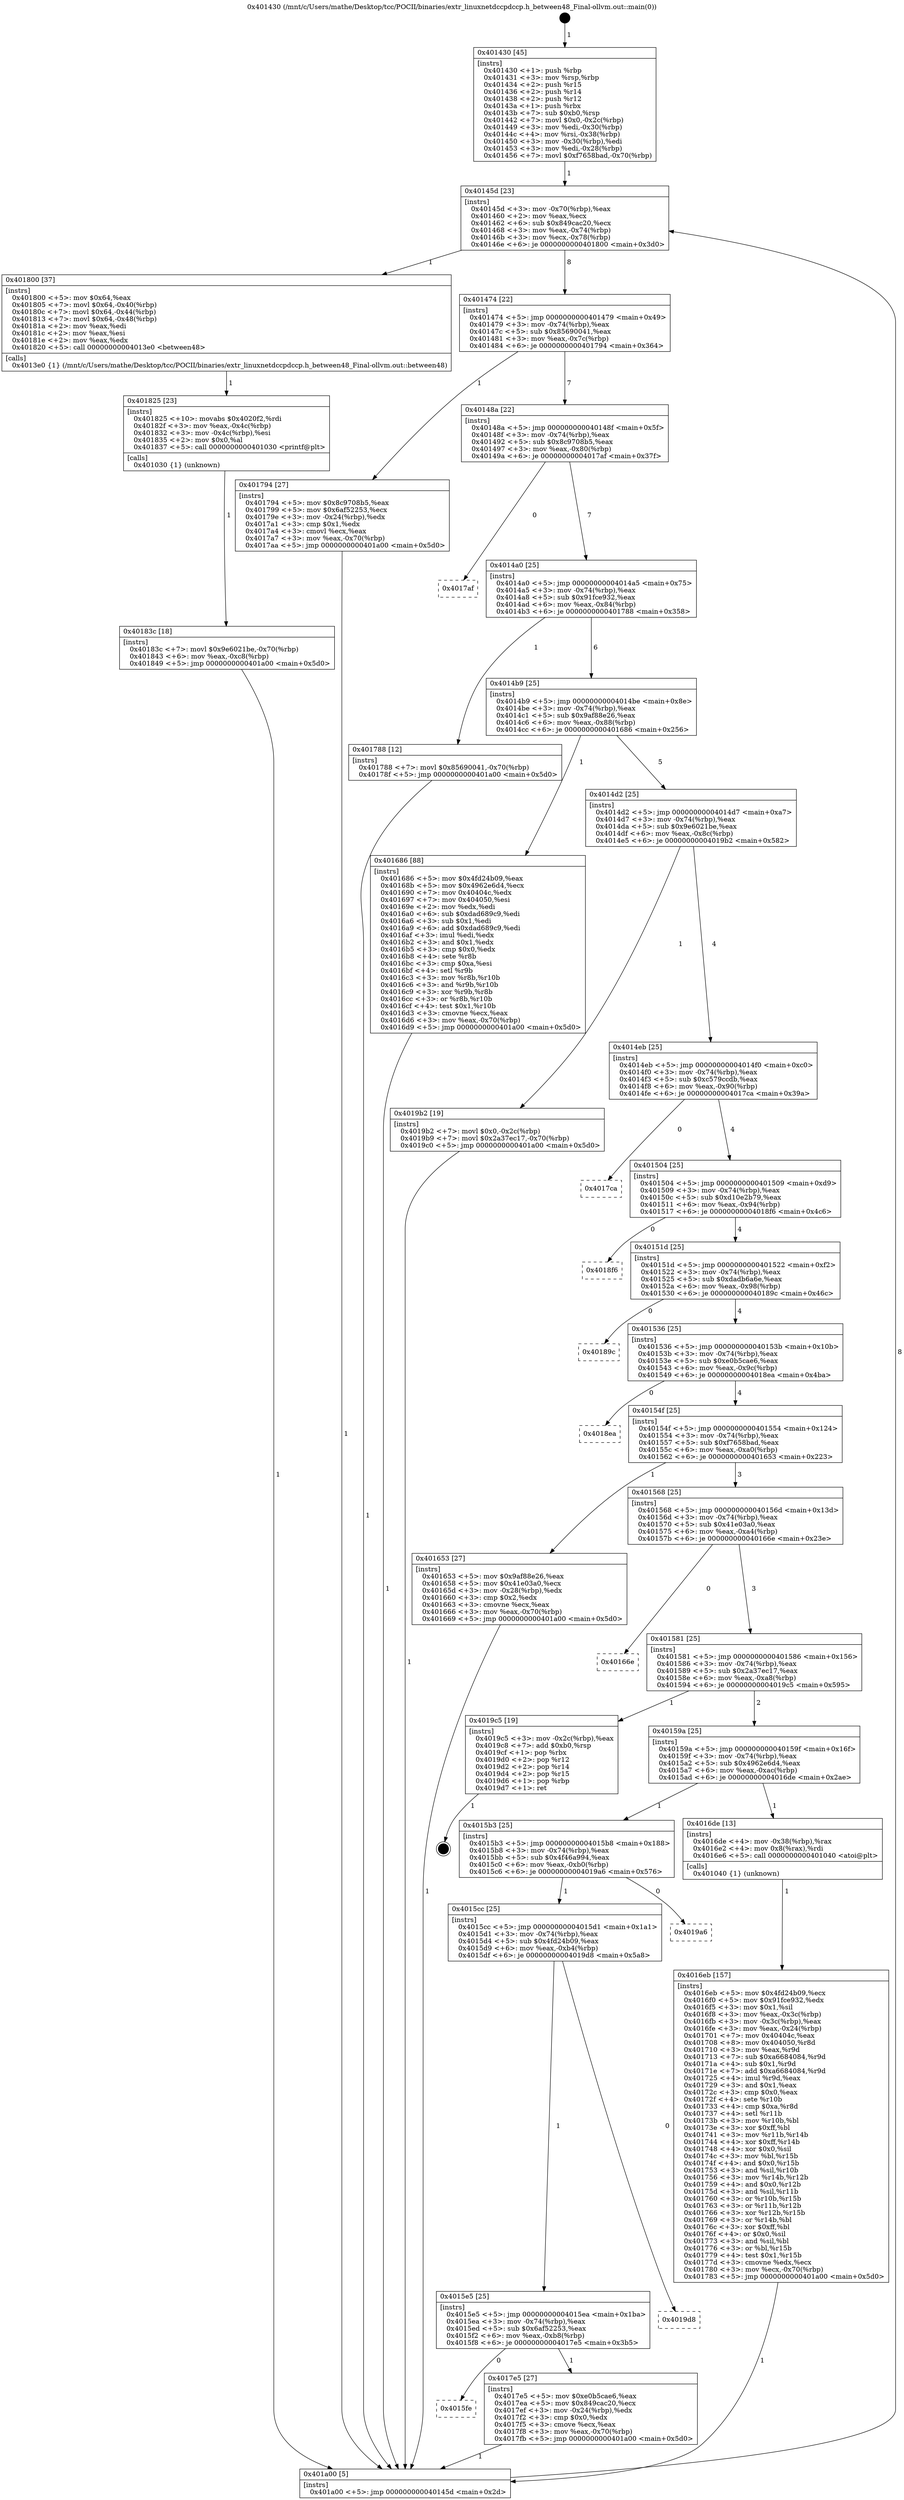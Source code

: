 digraph "0x401430" {
  label = "0x401430 (/mnt/c/Users/mathe/Desktop/tcc/POCII/binaries/extr_linuxnetdccpdccp.h_between48_Final-ollvm.out::main(0))"
  labelloc = "t"
  node[shape=record]

  Entry [label="",width=0.3,height=0.3,shape=circle,fillcolor=black,style=filled]
  "0x40145d" [label="{
     0x40145d [23]\l
     | [instrs]\l
     &nbsp;&nbsp;0x40145d \<+3\>: mov -0x70(%rbp),%eax\l
     &nbsp;&nbsp;0x401460 \<+2\>: mov %eax,%ecx\l
     &nbsp;&nbsp;0x401462 \<+6\>: sub $0x849cac20,%ecx\l
     &nbsp;&nbsp;0x401468 \<+3\>: mov %eax,-0x74(%rbp)\l
     &nbsp;&nbsp;0x40146b \<+3\>: mov %ecx,-0x78(%rbp)\l
     &nbsp;&nbsp;0x40146e \<+6\>: je 0000000000401800 \<main+0x3d0\>\l
  }"]
  "0x401800" [label="{
     0x401800 [37]\l
     | [instrs]\l
     &nbsp;&nbsp;0x401800 \<+5\>: mov $0x64,%eax\l
     &nbsp;&nbsp;0x401805 \<+7\>: movl $0x64,-0x40(%rbp)\l
     &nbsp;&nbsp;0x40180c \<+7\>: movl $0x64,-0x44(%rbp)\l
     &nbsp;&nbsp;0x401813 \<+7\>: movl $0x64,-0x48(%rbp)\l
     &nbsp;&nbsp;0x40181a \<+2\>: mov %eax,%edi\l
     &nbsp;&nbsp;0x40181c \<+2\>: mov %eax,%esi\l
     &nbsp;&nbsp;0x40181e \<+2\>: mov %eax,%edx\l
     &nbsp;&nbsp;0x401820 \<+5\>: call 00000000004013e0 \<between48\>\l
     | [calls]\l
     &nbsp;&nbsp;0x4013e0 \{1\} (/mnt/c/Users/mathe/Desktop/tcc/POCII/binaries/extr_linuxnetdccpdccp.h_between48_Final-ollvm.out::between48)\l
  }"]
  "0x401474" [label="{
     0x401474 [22]\l
     | [instrs]\l
     &nbsp;&nbsp;0x401474 \<+5\>: jmp 0000000000401479 \<main+0x49\>\l
     &nbsp;&nbsp;0x401479 \<+3\>: mov -0x74(%rbp),%eax\l
     &nbsp;&nbsp;0x40147c \<+5\>: sub $0x85690041,%eax\l
     &nbsp;&nbsp;0x401481 \<+3\>: mov %eax,-0x7c(%rbp)\l
     &nbsp;&nbsp;0x401484 \<+6\>: je 0000000000401794 \<main+0x364\>\l
  }"]
  Exit [label="",width=0.3,height=0.3,shape=circle,fillcolor=black,style=filled,peripheries=2]
  "0x401794" [label="{
     0x401794 [27]\l
     | [instrs]\l
     &nbsp;&nbsp;0x401794 \<+5\>: mov $0x8c9708b5,%eax\l
     &nbsp;&nbsp;0x401799 \<+5\>: mov $0x6af52253,%ecx\l
     &nbsp;&nbsp;0x40179e \<+3\>: mov -0x24(%rbp),%edx\l
     &nbsp;&nbsp;0x4017a1 \<+3\>: cmp $0x1,%edx\l
     &nbsp;&nbsp;0x4017a4 \<+3\>: cmovl %ecx,%eax\l
     &nbsp;&nbsp;0x4017a7 \<+3\>: mov %eax,-0x70(%rbp)\l
     &nbsp;&nbsp;0x4017aa \<+5\>: jmp 0000000000401a00 \<main+0x5d0\>\l
  }"]
  "0x40148a" [label="{
     0x40148a [22]\l
     | [instrs]\l
     &nbsp;&nbsp;0x40148a \<+5\>: jmp 000000000040148f \<main+0x5f\>\l
     &nbsp;&nbsp;0x40148f \<+3\>: mov -0x74(%rbp),%eax\l
     &nbsp;&nbsp;0x401492 \<+5\>: sub $0x8c9708b5,%eax\l
     &nbsp;&nbsp;0x401497 \<+3\>: mov %eax,-0x80(%rbp)\l
     &nbsp;&nbsp;0x40149a \<+6\>: je 00000000004017af \<main+0x37f\>\l
  }"]
  "0x40183c" [label="{
     0x40183c [18]\l
     | [instrs]\l
     &nbsp;&nbsp;0x40183c \<+7\>: movl $0x9e6021be,-0x70(%rbp)\l
     &nbsp;&nbsp;0x401843 \<+6\>: mov %eax,-0xc8(%rbp)\l
     &nbsp;&nbsp;0x401849 \<+5\>: jmp 0000000000401a00 \<main+0x5d0\>\l
  }"]
  "0x4017af" [label="{
     0x4017af\l
  }", style=dashed]
  "0x4014a0" [label="{
     0x4014a0 [25]\l
     | [instrs]\l
     &nbsp;&nbsp;0x4014a0 \<+5\>: jmp 00000000004014a5 \<main+0x75\>\l
     &nbsp;&nbsp;0x4014a5 \<+3\>: mov -0x74(%rbp),%eax\l
     &nbsp;&nbsp;0x4014a8 \<+5\>: sub $0x91fce932,%eax\l
     &nbsp;&nbsp;0x4014ad \<+6\>: mov %eax,-0x84(%rbp)\l
     &nbsp;&nbsp;0x4014b3 \<+6\>: je 0000000000401788 \<main+0x358\>\l
  }"]
  "0x401825" [label="{
     0x401825 [23]\l
     | [instrs]\l
     &nbsp;&nbsp;0x401825 \<+10\>: movabs $0x4020f2,%rdi\l
     &nbsp;&nbsp;0x40182f \<+3\>: mov %eax,-0x4c(%rbp)\l
     &nbsp;&nbsp;0x401832 \<+3\>: mov -0x4c(%rbp),%esi\l
     &nbsp;&nbsp;0x401835 \<+2\>: mov $0x0,%al\l
     &nbsp;&nbsp;0x401837 \<+5\>: call 0000000000401030 \<printf@plt\>\l
     | [calls]\l
     &nbsp;&nbsp;0x401030 \{1\} (unknown)\l
  }"]
  "0x401788" [label="{
     0x401788 [12]\l
     | [instrs]\l
     &nbsp;&nbsp;0x401788 \<+7\>: movl $0x85690041,-0x70(%rbp)\l
     &nbsp;&nbsp;0x40178f \<+5\>: jmp 0000000000401a00 \<main+0x5d0\>\l
  }"]
  "0x4014b9" [label="{
     0x4014b9 [25]\l
     | [instrs]\l
     &nbsp;&nbsp;0x4014b9 \<+5\>: jmp 00000000004014be \<main+0x8e\>\l
     &nbsp;&nbsp;0x4014be \<+3\>: mov -0x74(%rbp),%eax\l
     &nbsp;&nbsp;0x4014c1 \<+5\>: sub $0x9af88e26,%eax\l
     &nbsp;&nbsp;0x4014c6 \<+6\>: mov %eax,-0x88(%rbp)\l
     &nbsp;&nbsp;0x4014cc \<+6\>: je 0000000000401686 \<main+0x256\>\l
  }"]
  "0x4015fe" [label="{
     0x4015fe\l
  }", style=dashed]
  "0x401686" [label="{
     0x401686 [88]\l
     | [instrs]\l
     &nbsp;&nbsp;0x401686 \<+5\>: mov $0x4fd24b09,%eax\l
     &nbsp;&nbsp;0x40168b \<+5\>: mov $0x4962e6d4,%ecx\l
     &nbsp;&nbsp;0x401690 \<+7\>: mov 0x40404c,%edx\l
     &nbsp;&nbsp;0x401697 \<+7\>: mov 0x404050,%esi\l
     &nbsp;&nbsp;0x40169e \<+2\>: mov %edx,%edi\l
     &nbsp;&nbsp;0x4016a0 \<+6\>: sub $0xdad689c9,%edi\l
     &nbsp;&nbsp;0x4016a6 \<+3\>: sub $0x1,%edi\l
     &nbsp;&nbsp;0x4016a9 \<+6\>: add $0xdad689c9,%edi\l
     &nbsp;&nbsp;0x4016af \<+3\>: imul %edi,%edx\l
     &nbsp;&nbsp;0x4016b2 \<+3\>: and $0x1,%edx\l
     &nbsp;&nbsp;0x4016b5 \<+3\>: cmp $0x0,%edx\l
     &nbsp;&nbsp;0x4016b8 \<+4\>: sete %r8b\l
     &nbsp;&nbsp;0x4016bc \<+3\>: cmp $0xa,%esi\l
     &nbsp;&nbsp;0x4016bf \<+4\>: setl %r9b\l
     &nbsp;&nbsp;0x4016c3 \<+3\>: mov %r8b,%r10b\l
     &nbsp;&nbsp;0x4016c6 \<+3\>: and %r9b,%r10b\l
     &nbsp;&nbsp;0x4016c9 \<+3\>: xor %r9b,%r8b\l
     &nbsp;&nbsp;0x4016cc \<+3\>: or %r8b,%r10b\l
     &nbsp;&nbsp;0x4016cf \<+4\>: test $0x1,%r10b\l
     &nbsp;&nbsp;0x4016d3 \<+3\>: cmovne %ecx,%eax\l
     &nbsp;&nbsp;0x4016d6 \<+3\>: mov %eax,-0x70(%rbp)\l
     &nbsp;&nbsp;0x4016d9 \<+5\>: jmp 0000000000401a00 \<main+0x5d0\>\l
  }"]
  "0x4014d2" [label="{
     0x4014d2 [25]\l
     | [instrs]\l
     &nbsp;&nbsp;0x4014d2 \<+5\>: jmp 00000000004014d7 \<main+0xa7\>\l
     &nbsp;&nbsp;0x4014d7 \<+3\>: mov -0x74(%rbp),%eax\l
     &nbsp;&nbsp;0x4014da \<+5\>: sub $0x9e6021be,%eax\l
     &nbsp;&nbsp;0x4014df \<+6\>: mov %eax,-0x8c(%rbp)\l
     &nbsp;&nbsp;0x4014e5 \<+6\>: je 00000000004019b2 \<main+0x582\>\l
  }"]
  "0x4017e5" [label="{
     0x4017e5 [27]\l
     | [instrs]\l
     &nbsp;&nbsp;0x4017e5 \<+5\>: mov $0xe0b5cae6,%eax\l
     &nbsp;&nbsp;0x4017ea \<+5\>: mov $0x849cac20,%ecx\l
     &nbsp;&nbsp;0x4017ef \<+3\>: mov -0x24(%rbp),%edx\l
     &nbsp;&nbsp;0x4017f2 \<+3\>: cmp $0x0,%edx\l
     &nbsp;&nbsp;0x4017f5 \<+3\>: cmove %ecx,%eax\l
     &nbsp;&nbsp;0x4017f8 \<+3\>: mov %eax,-0x70(%rbp)\l
     &nbsp;&nbsp;0x4017fb \<+5\>: jmp 0000000000401a00 \<main+0x5d0\>\l
  }"]
  "0x4019b2" [label="{
     0x4019b2 [19]\l
     | [instrs]\l
     &nbsp;&nbsp;0x4019b2 \<+7\>: movl $0x0,-0x2c(%rbp)\l
     &nbsp;&nbsp;0x4019b9 \<+7\>: movl $0x2a37ec17,-0x70(%rbp)\l
     &nbsp;&nbsp;0x4019c0 \<+5\>: jmp 0000000000401a00 \<main+0x5d0\>\l
  }"]
  "0x4014eb" [label="{
     0x4014eb [25]\l
     | [instrs]\l
     &nbsp;&nbsp;0x4014eb \<+5\>: jmp 00000000004014f0 \<main+0xc0\>\l
     &nbsp;&nbsp;0x4014f0 \<+3\>: mov -0x74(%rbp),%eax\l
     &nbsp;&nbsp;0x4014f3 \<+5\>: sub $0xc579ccdb,%eax\l
     &nbsp;&nbsp;0x4014f8 \<+6\>: mov %eax,-0x90(%rbp)\l
     &nbsp;&nbsp;0x4014fe \<+6\>: je 00000000004017ca \<main+0x39a\>\l
  }"]
  "0x4015e5" [label="{
     0x4015e5 [25]\l
     | [instrs]\l
     &nbsp;&nbsp;0x4015e5 \<+5\>: jmp 00000000004015ea \<main+0x1ba\>\l
     &nbsp;&nbsp;0x4015ea \<+3\>: mov -0x74(%rbp),%eax\l
     &nbsp;&nbsp;0x4015ed \<+5\>: sub $0x6af52253,%eax\l
     &nbsp;&nbsp;0x4015f2 \<+6\>: mov %eax,-0xb8(%rbp)\l
     &nbsp;&nbsp;0x4015f8 \<+6\>: je 00000000004017e5 \<main+0x3b5\>\l
  }"]
  "0x4017ca" [label="{
     0x4017ca\l
  }", style=dashed]
  "0x401504" [label="{
     0x401504 [25]\l
     | [instrs]\l
     &nbsp;&nbsp;0x401504 \<+5\>: jmp 0000000000401509 \<main+0xd9\>\l
     &nbsp;&nbsp;0x401509 \<+3\>: mov -0x74(%rbp),%eax\l
     &nbsp;&nbsp;0x40150c \<+5\>: sub $0xd10e2b79,%eax\l
     &nbsp;&nbsp;0x401511 \<+6\>: mov %eax,-0x94(%rbp)\l
     &nbsp;&nbsp;0x401517 \<+6\>: je 00000000004018f6 \<main+0x4c6\>\l
  }"]
  "0x4019d8" [label="{
     0x4019d8\l
  }", style=dashed]
  "0x4018f6" [label="{
     0x4018f6\l
  }", style=dashed]
  "0x40151d" [label="{
     0x40151d [25]\l
     | [instrs]\l
     &nbsp;&nbsp;0x40151d \<+5\>: jmp 0000000000401522 \<main+0xf2\>\l
     &nbsp;&nbsp;0x401522 \<+3\>: mov -0x74(%rbp),%eax\l
     &nbsp;&nbsp;0x401525 \<+5\>: sub $0xdadb6a6e,%eax\l
     &nbsp;&nbsp;0x40152a \<+6\>: mov %eax,-0x98(%rbp)\l
     &nbsp;&nbsp;0x401530 \<+6\>: je 000000000040189c \<main+0x46c\>\l
  }"]
  "0x4015cc" [label="{
     0x4015cc [25]\l
     | [instrs]\l
     &nbsp;&nbsp;0x4015cc \<+5\>: jmp 00000000004015d1 \<main+0x1a1\>\l
     &nbsp;&nbsp;0x4015d1 \<+3\>: mov -0x74(%rbp),%eax\l
     &nbsp;&nbsp;0x4015d4 \<+5\>: sub $0x4fd24b09,%eax\l
     &nbsp;&nbsp;0x4015d9 \<+6\>: mov %eax,-0xb4(%rbp)\l
     &nbsp;&nbsp;0x4015df \<+6\>: je 00000000004019d8 \<main+0x5a8\>\l
  }"]
  "0x40189c" [label="{
     0x40189c\l
  }", style=dashed]
  "0x401536" [label="{
     0x401536 [25]\l
     | [instrs]\l
     &nbsp;&nbsp;0x401536 \<+5\>: jmp 000000000040153b \<main+0x10b\>\l
     &nbsp;&nbsp;0x40153b \<+3\>: mov -0x74(%rbp),%eax\l
     &nbsp;&nbsp;0x40153e \<+5\>: sub $0xe0b5cae6,%eax\l
     &nbsp;&nbsp;0x401543 \<+6\>: mov %eax,-0x9c(%rbp)\l
     &nbsp;&nbsp;0x401549 \<+6\>: je 00000000004018ea \<main+0x4ba\>\l
  }"]
  "0x4019a6" [label="{
     0x4019a6\l
  }", style=dashed]
  "0x4018ea" [label="{
     0x4018ea\l
  }", style=dashed]
  "0x40154f" [label="{
     0x40154f [25]\l
     | [instrs]\l
     &nbsp;&nbsp;0x40154f \<+5\>: jmp 0000000000401554 \<main+0x124\>\l
     &nbsp;&nbsp;0x401554 \<+3\>: mov -0x74(%rbp),%eax\l
     &nbsp;&nbsp;0x401557 \<+5\>: sub $0xf7658bad,%eax\l
     &nbsp;&nbsp;0x40155c \<+6\>: mov %eax,-0xa0(%rbp)\l
     &nbsp;&nbsp;0x401562 \<+6\>: je 0000000000401653 \<main+0x223\>\l
  }"]
  "0x4016eb" [label="{
     0x4016eb [157]\l
     | [instrs]\l
     &nbsp;&nbsp;0x4016eb \<+5\>: mov $0x4fd24b09,%ecx\l
     &nbsp;&nbsp;0x4016f0 \<+5\>: mov $0x91fce932,%edx\l
     &nbsp;&nbsp;0x4016f5 \<+3\>: mov $0x1,%sil\l
     &nbsp;&nbsp;0x4016f8 \<+3\>: mov %eax,-0x3c(%rbp)\l
     &nbsp;&nbsp;0x4016fb \<+3\>: mov -0x3c(%rbp),%eax\l
     &nbsp;&nbsp;0x4016fe \<+3\>: mov %eax,-0x24(%rbp)\l
     &nbsp;&nbsp;0x401701 \<+7\>: mov 0x40404c,%eax\l
     &nbsp;&nbsp;0x401708 \<+8\>: mov 0x404050,%r8d\l
     &nbsp;&nbsp;0x401710 \<+3\>: mov %eax,%r9d\l
     &nbsp;&nbsp;0x401713 \<+7\>: sub $0xa6684084,%r9d\l
     &nbsp;&nbsp;0x40171a \<+4\>: sub $0x1,%r9d\l
     &nbsp;&nbsp;0x40171e \<+7\>: add $0xa6684084,%r9d\l
     &nbsp;&nbsp;0x401725 \<+4\>: imul %r9d,%eax\l
     &nbsp;&nbsp;0x401729 \<+3\>: and $0x1,%eax\l
     &nbsp;&nbsp;0x40172c \<+3\>: cmp $0x0,%eax\l
     &nbsp;&nbsp;0x40172f \<+4\>: sete %r10b\l
     &nbsp;&nbsp;0x401733 \<+4\>: cmp $0xa,%r8d\l
     &nbsp;&nbsp;0x401737 \<+4\>: setl %r11b\l
     &nbsp;&nbsp;0x40173b \<+3\>: mov %r10b,%bl\l
     &nbsp;&nbsp;0x40173e \<+3\>: xor $0xff,%bl\l
     &nbsp;&nbsp;0x401741 \<+3\>: mov %r11b,%r14b\l
     &nbsp;&nbsp;0x401744 \<+4\>: xor $0xff,%r14b\l
     &nbsp;&nbsp;0x401748 \<+4\>: xor $0x0,%sil\l
     &nbsp;&nbsp;0x40174c \<+3\>: mov %bl,%r15b\l
     &nbsp;&nbsp;0x40174f \<+4\>: and $0x0,%r15b\l
     &nbsp;&nbsp;0x401753 \<+3\>: and %sil,%r10b\l
     &nbsp;&nbsp;0x401756 \<+3\>: mov %r14b,%r12b\l
     &nbsp;&nbsp;0x401759 \<+4\>: and $0x0,%r12b\l
     &nbsp;&nbsp;0x40175d \<+3\>: and %sil,%r11b\l
     &nbsp;&nbsp;0x401760 \<+3\>: or %r10b,%r15b\l
     &nbsp;&nbsp;0x401763 \<+3\>: or %r11b,%r12b\l
     &nbsp;&nbsp;0x401766 \<+3\>: xor %r12b,%r15b\l
     &nbsp;&nbsp;0x401769 \<+3\>: or %r14b,%bl\l
     &nbsp;&nbsp;0x40176c \<+3\>: xor $0xff,%bl\l
     &nbsp;&nbsp;0x40176f \<+4\>: or $0x0,%sil\l
     &nbsp;&nbsp;0x401773 \<+3\>: and %sil,%bl\l
     &nbsp;&nbsp;0x401776 \<+3\>: or %bl,%r15b\l
     &nbsp;&nbsp;0x401779 \<+4\>: test $0x1,%r15b\l
     &nbsp;&nbsp;0x40177d \<+3\>: cmovne %edx,%ecx\l
     &nbsp;&nbsp;0x401780 \<+3\>: mov %ecx,-0x70(%rbp)\l
     &nbsp;&nbsp;0x401783 \<+5\>: jmp 0000000000401a00 \<main+0x5d0\>\l
  }"]
  "0x401653" [label="{
     0x401653 [27]\l
     | [instrs]\l
     &nbsp;&nbsp;0x401653 \<+5\>: mov $0x9af88e26,%eax\l
     &nbsp;&nbsp;0x401658 \<+5\>: mov $0x41e03a0,%ecx\l
     &nbsp;&nbsp;0x40165d \<+3\>: mov -0x28(%rbp),%edx\l
     &nbsp;&nbsp;0x401660 \<+3\>: cmp $0x2,%edx\l
     &nbsp;&nbsp;0x401663 \<+3\>: cmovne %ecx,%eax\l
     &nbsp;&nbsp;0x401666 \<+3\>: mov %eax,-0x70(%rbp)\l
     &nbsp;&nbsp;0x401669 \<+5\>: jmp 0000000000401a00 \<main+0x5d0\>\l
  }"]
  "0x401568" [label="{
     0x401568 [25]\l
     | [instrs]\l
     &nbsp;&nbsp;0x401568 \<+5\>: jmp 000000000040156d \<main+0x13d\>\l
     &nbsp;&nbsp;0x40156d \<+3\>: mov -0x74(%rbp),%eax\l
     &nbsp;&nbsp;0x401570 \<+5\>: sub $0x41e03a0,%eax\l
     &nbsp;&nbsp;0x401575 \<+6\>: mov %eax,-0xa4(%rbp)\l
     &nbsp;&nbsp;0x40157b \<+6\>: je 000000000040166e \<main+0x23e\>\l
  }"]
  "0x401a00" [label="{
     0x401a00 [5]\l
     | [instrs]\l
     &nbsp;&nbsp;0x401a00 \<+5\>: jmp 000000000040145d \<main+0x2d\>\l
  }"]
  "0x401430" [label="{
     0x401430 [45]\l
     | [instrs]\l
     &nbsp;&nbsp;0x401430 \<+1\>: push %rbp\l
     &nbsp;&nbsp;0x401431 \<+3\>: mov %rsp,%rbp\l
     &nbsp;&nbsp;0x401434 \<+2\>: push %r15\l
     &nbsp;&nbsp;0x401436 \<+2\>: push %r14\l
     &nbsp;&nbsp;0x401438 \<+2\>: push %r12\l
     &nbsp;&nbsp;0x40143a \<+1\>: push %rbx\l
     &nbsp;&nbsp;0x40143b \<+7\>: sub $0xb0,%rsp\l
     &nbsp;&nbsp;0x401442 \<+7\>: movl $0x0,-0x2c(%rbp)\l
     &nbsp;&nbsp;0x401449 \<+3\>: mov %edi,-0x30(%rbp)\l
     &nbsp;&nbsp;0x40144c \<+4\>: mov %rsi,-0x38(%rbp)\l
     &nbsp;&nbsp;0x401450 \<+3\>: mov -0x30(%rbp),%edi\l
     &nbsp;&nbsp;0x401453 \<+3\>: mov %edi,-0x28(%rbp)\l
     &nbsp;&nbsp;0x401456 \<+7\>: movl $0xf7658bad,-0x70(%rbp)\l
  }"]
  "0x4015b3" [label="{
     0x4015b3 [25]\l
     | [instrs]\l
     &nbsp;&nbsp;0x4015b3 \<+5\>: jmp 00000000004015b8 \<main+0x188\>\l
     &nbsp;&nbsp;0x4015b8 \<+3\>: mov -0x74(%rbp),%eax\l
     &nbsp;&nbsp;0x4015bb \<+5\>: sub $0x4f46a994,%eax\l
     &nbsp;&nbsp;0x4015c0 \<+6\>: mov %eax,-0xb0(%rbp)\l
     &nbsp;&nbsp;0x4015c6 \<+6\>: je 00000000004019a6 \<main+0x576\>\l
  }"]
  "0x40166e" [label="{
     0x40166e\l
  }", style=dashed]
  "0x401581" [label="{
     0x401581 [25]\l
     | [instrs]\l
     &nbsp;&nbsp;0x401581 \<+5\>: jmp 0000000000401586 \<main+0x156\>\l
     &nbsp;&nbsp;0x401586 \<+3\>: mov -0x74(%rbp),%eax\l
     &nbsp;&nbsp;0x401589 \<+5\>: sub $0x2a37ec17,%eax\l
     &nbsp;&nbsp;0x40158e \<+6\>: mov %eax,-0xa8(%rbp)\l
     &nbsp;&nbsp;0x401594 \<+6\>: je 00000000004019c5 \<main+0x595\>\l
  }"]
  "0x4016de" [label="{
     0x4016de [13]\l
     | [instrs]\l
     &nbsp;&nbsp;0x4016de \<+4\>: mov -0x38(%rbp),%rax\l
     &nbsp;&nbsp;0x4016e2 \<+4\>: mov 0x8(%rax),%rdi\l
     &nbsp;&nbsp;0x4016e6 \<+5\>: call 0000000000401040 \<atoi@plt\>\l
     | [calls]\l
     &nbsp;&nbsp;0x401040 \{1\} (unknown)\l
  }"]
  "0x4019c5" [label="{
     0x4019c5 [19]\l
     | [instrs]\l
     &nbsp;&nbsp;0x4019c5 \<+3\>: mov -0x2c(%rbp),%eax\l
     &nbsp;&nbsp;0x4019c8 \<+7\>: add $0xb0,%rsp\l
     &nbsp;&nbsp;0x4019cf \<+1\>: pop %rbx\l
     &nbsp;&nbsp;0x4019d0 \<+2\>: pop %r12\l
     &nbsp;&nbsp;0x4019d2 \<+2\>: pop %r14\l
     &nbsp;&nbsp;0x4019d4 \<+2\>: pop %r15\l
     &nbsp;&nbsp;0x4019d6 \<+1\>: pop %rbp\l
     &nbsp;&nbsp;0x4019d7 \<+1\>: ret\l
  }"]
  "0x40159a" [label="{
     0x40159a [25]\l
     | [instrs]\l
     &nbsp;&nbsp;0x40159a \<+5\>: jmp 000000000040159f \<main+0x16f\>\l
     &nbsp;&nbsp;0x40159f \<+3\>: mov -0x74(%rbp),%eax\l
     &nbsp;&nbsp;0x4015a2 \<+5\>: sub $0x4962e6d4,%eax\l
     &nbsp;&nbsp;0x4015a7 \<+6\>: mov %eax,-0xac(%rbp)\l
     &nbsp;&nbsp;0x4015ad \<+6\>: je 00000000004016de \<main+0x2ae\>\l
  }"]
  Entry -> "0x401430" [label=" 1"]
  "0x40145d" -> "0x401800" [label=" 1"]
  "0x40145d" -> "0x401474" [label=" 8"]
  "0x4019c5" -> Exit [label=" 1"]
  "0x401474" -> "0x401794" [label=" 1"]
  "0x401474" -> "0x40148a" [label=" 7"]
  "0x4019b2" -> "0x401a00" [label=" 1"]
  "0x40148a" -> "0x4017af" [label=" 0"]
  "0x40148a" -> "0x4014a0" [label=" 7"]
  "0x40183c" -> "0x401a00" [label=" 1"]
  "0x4014a0" -> "0x401788" [label=" 1"]
  "0x4014a0" -> "0x4014b9" [label=" 6"]
  "0x401825" -> "0x40183c" [label=" 1"]
  "0x4014b9" -> "0x401686" [label=" 1"]
  "0x4014b9" -> "0x4014d2" [label=" 5"]
  "0x401800" -> "0x401825" [label=" 1"]
  "0x4014d2" -> "0x4019b2" [label=" 1"]
  "0x4014d2" -> "0x4014eb" [label=" 4"]
  "0x4017e5" -> "0x401a00" [label=" 1"]
  "0x4014eb" -> "0x4017ca" [label=" 0"]
  "0x4014eb" -> "0x401504" [label=" 4"]
  "0x4015e5" -> "0x4017e5" [label=" 1"]
  "0x401504" -> "0x4018f6" [label=" 0"]
  "0x401504" -> "0x40151d" [label=" 4"]
  "0x4015e5" -> "0x4015fe" [label=" 0"]
  "0x40151d" -> "0x40189c" [label=" 0"]
  "0x40151d" -> "0x401536" [label=" 4"]
  "0x4015cc" -> "0x4019d8" [label=" 0"]
  "0x401536" -> "0x4018ea" [label=" 0"]
  "0x401536" -> "0x40154f" [label=" 4"]
  "0x4015cc" -> "0x4015e5" [label=" 1"]
  "0x40154f" -> "0x401653" [label=" 1"]
  "0x40154f" -> "0x401568" [label=" 3"]
  "0x401653" -> "0x401a00" [label=" 1"]
  "0x401430" -> "0x40145d" [label=" 1"]
  "0x401a00" -> "0x40145d" [label=" 8"]
  "0x401686" -> "0x401a00" [label=" 1"]
  "0x4015b3" -> "0x4019a6" [label=" 0"]
  "0x401568" -> "0x40166e" [label=" 0"]
  "0x401568" -> "0x401581" [label=" 3"]
  "0x4015b3" -> "0x4015cc" [label=" 1"]
  "0x401581" -> "0x4019c5" [label=" 1"]
  "0x401581" -> "0x40159a" [label=" 2"]
  "0x401794" -> "0x401a00" [label=" 1"]
  "0x40159a" -> "0x4016de" [label=" 1"]
  "0x40159a" -> "0x4015b3" [label=" 1"]
  "0x4016de" -> "0x4016eb" [label=" 1"]
  "0x4016eb" -> "0x401a00" [label=" 1"]
  "0x401788" -> "0x401a00" [label=" 1"]
}
